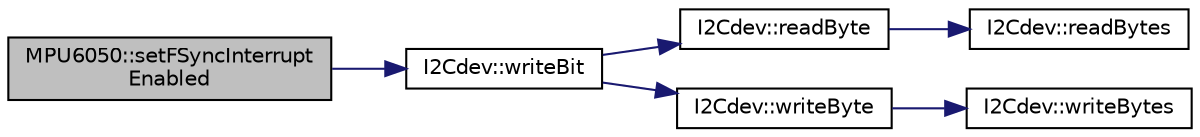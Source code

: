 digraph "MPU6050::setFSyncInterruptEnabled"
{
  edge [fontname="Helvetica",fontsize="10",labelfontname="Helvetica",labelfontsize="10"];
  node [fontname="Helvetica",fontsize="10",shape=record];
  rankdir="LR";
  Node994 [label="MPU6050::setFSyncInterrupt\lEnabled",height=0.2,width=0.4,color="black", fillcolor="grey75", style="filled", fontcolor="black"];
  Node994 -> Node995 [color="midnightblue",fontsize="10",style="solid",fontname="Helvetica"];
  Node995 [label="I2Cdev::writeBit",height=0.2,width=0.4,color="black", fillcolor="white", style="filled",URL="$class_i2_cdev.html#aa68890af87de5471d32e583ebbd91acb",tooltip="write a single bit in an 8-bit device register. "];
  Node995 -> Node996 [color="midnightblue",fontsize="10",style="solid",fontname="Helvetica"];
  Node996 [label="I2Cdev::readByte",height=0.2,width=0.4,color="black", fillcolor="white", style="filled",URL="$class_i2_cdev.html#aef1db446b45660c6631fc780278ac366",tooltip="Read single byte from an 8-bit device register. "];
  Node996 -> Node997 [color="midnightblue",fontsize="10",style="solid",fontname="Helvetica"];
  Node997 [label="I2Cdev::readBytes",height=0.2,width=0.4,color="black", fillcolor="white", style="filled",URL="$class_i2_cdev.html#ae1eed9468ce4653e080bfd8481d2ac88",tooltip="Read multiple bytes from an 8-bit device register. "];
  Node995 -> Node998 [color="midnightblue",fontsize="10",style="solid",fontname="Helvetica"];
  Node998 [label="I2Cdev::writeByte",height=0.2,width=0.4,color="black", fillcolor="white", style="filled",URL="$class_i2_cdev.html#aeb297637ef985cd562da465ba61b7042",tooltip="Write single byte to an 8-bit device register. "];
  Node998 -> Node999 [color="midnightblue",fontsize="10",style="solid",fontname="Helvetica"];
  Node999 [label="I2Cdev::writeBytes",height=0.2,width=0.4,color="black", fillcolor="white", style="filled",URL="$class_i2_cdev.html#aa4e39cac6c0eac5112f9132084bcc93e"];
}
